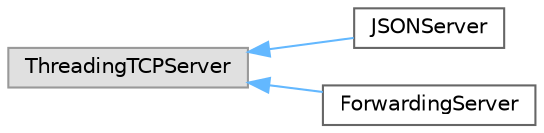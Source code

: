 digraph "Graphical Class Hierarchy"
{
 // LATEX_PDF_SIZE
  bgcolor="transparent";
  edge [fontname=Helvetica,fontsize=10,labelfontname=Helvetica,labelfontsize=10];
  node [fontname=Helvetica,fontsize=10,shape=box,height=0.2,width=0.4];
  rankdir="LR";
  Node0 [id="Node000000",label="ThreadingTCPServer",height=0.2,width=0.4,color="grey60", fillcolor="#E0E0E0", style="filled",tooltip=" "];
  Node0 -> Node1 [id="edge68_Node000000_Node000001",dir="back",color="steelblue1",style="solid",tooltip=" "];
  Node1 [id="Node000001",label="JSONServer",height=0.2,width=0.4,color="grey40", fillcolor="white", style="filled",URL="$classp3lib_1_1json__networking_1_1JSONServer.html",tooltip=" "];
  Node0 -> Node2 [id="edge69_Node000000_Node000002",dir="back",color="steelblue1",style="solid",tooltip=" "];
  Node2 [id="Node000002",label="ForwardingServer",height=0.2,width=0.4,color="grey40", fillcolor="white", style="filled",URL="$classp3lib_1_1ssh_1_1ForwardingServer.html",tooltip=" "];
}
